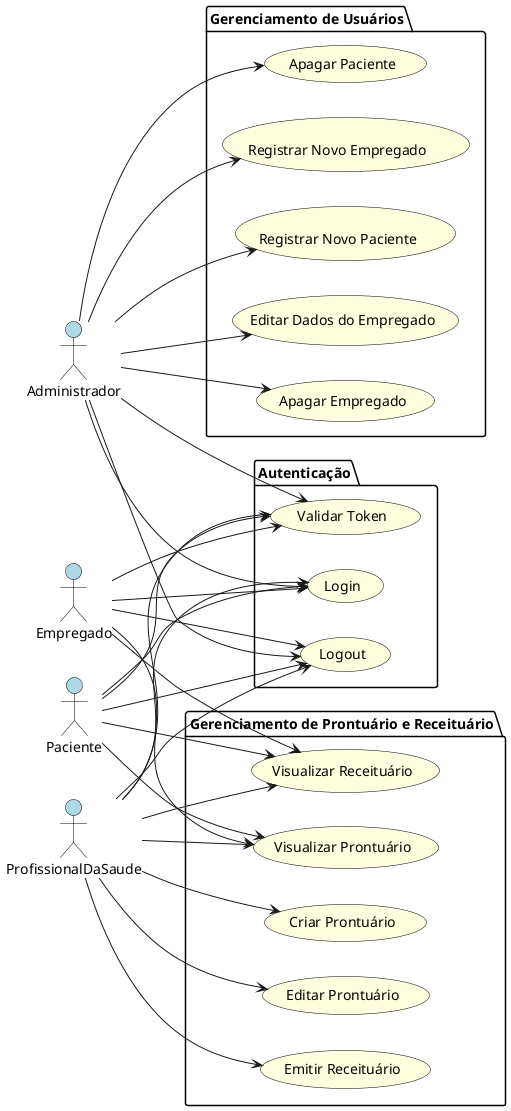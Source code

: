 @startuml
left to right direction

skinparam usecase {
  BackgroundColor LightYellow
  BorderColor Black
  FontSize 14
}
skinparam actor {
  BackgroundColor LightBlue
  BorderColor Black
  FontSize 14
}

actor :Empregado:
actor :Administrador:
actor :ProfissionalDaSaude:
actor :Paciente:

package "Autenticação" {
    usecase "Login" as UC11
    usecase "Logout" as UC12
    usecase "Validar Token" as UC13
}

package "Gerenciamento de Usuários" {
    usecase "Registrar Novo Empregado" as UC1 << (R,#FFAAAA) >>
    usecase "Registrar Novo Paciente" as UC2 << (R,#FFAAAA) >>
    usecase "Editar Dados do Empregado" as UC3
    usecase "Apagar Empregado" as UC4
    usecase "Apagar Paciente" as UC5
}

package "Gerenciamento de Prontuário e Receituário" {
    usecase "Criar Prontuário" as UC6
    usecase "Editar Prontuário" as UC7
    usecase "Visualizar Prontuário" as UC8
    usecase "Emitir Receituário" as UC9
    usecase "Visualizar Receituário" as UC10
}

:Administrador: --> UC1
:Administrador: --> UC2
:Administrador: --> UC3
:Administrador: --> UC4
:Administrador: --> UC5

:ProfissionalDaSaude: --> UC6
:ProfissionalDaSaude: --> UC7
:ProfissionalDaSaude: --> UC8
:ProfissionalDaSaude: --> UC9
:ProfissionalDaSaude: --> UC10

:Paciente: --> UC8
:Paciente: --> UC10

:Empregado: --> UC8
:Empregado: --> UC10

:Empregado: --> UC11
:Administrador: --> UC11
:ProfissionalDaSaude: --> UC11
:Paciente: --> UC11

:Empregado: --> UC12
:Administrador: --> UC12
:ProfissionalDaSaude: --> UC12
:Paciente: --> UC12

:Empregado: --> UC13
:Administrador: --> UC13
:ProfissionalDaSaude: --> UC13
:Paciente: --> UC13

@enduml

